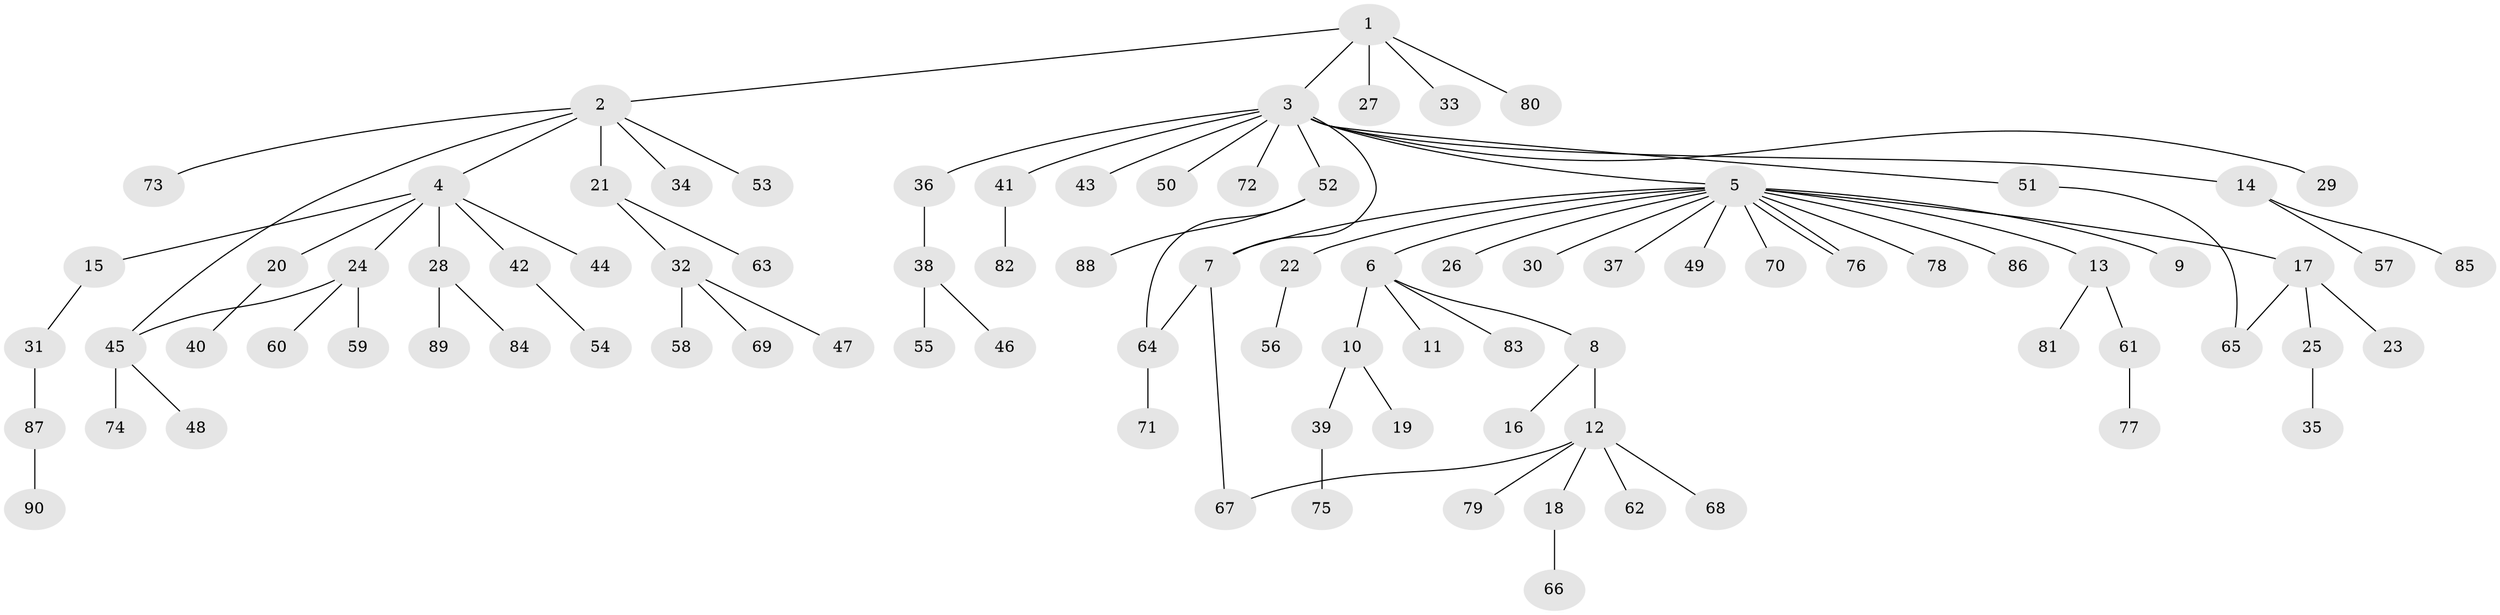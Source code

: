 // coarse degree distribution, {3: 0.08888888888888889, 1: 0.6, 10: 0.022222222222222223, 2: 0.15555555555555556, 5: 0.044444444444444446, 13: 0.022222222222222223, 4: 0.06666666666666667}
// Generated by graph-tools (version 1.1) at 2025/45/03/06/25 01:45:10]
// undirected, 90 vertices, 95 edges
graph export_dot {
graph [start="1"]
  node [color=gray90,style=filled];
  1;
  2;
  3;
  4;
  5;
  6;
  7;
  8;
  9;
  10;
  11;
  12;
  13;
  14;
  15;
  16;
  17;
  18;
  19;
  20;
  21;
  22;
  23;
  24;
  25;
  26;
  27;
  28;
  29;
  30;
  31;
  32;
  33;
  34;
  35;
  36;
  37;
  38;
  39;
  40;
  41;
  42;
  43;
  44;
  45;
  46;
  47;
  48;
  49;
  50;
  51;
  52;
  53;
  54;
  55;
  56;
  57;
  58;
  59;
  60;
  61;
  62;
  63;
  64;
  65;
  66;
  67;
  68;
  69;
  70;
  71;
  72;
  73;
  74;
  75;
  76;
  77;
  78;
  79;
  80;
  81;
  82;
  83;
  84;
  85;
  86;
  87;
  88;
  89;
  90;
  1 -- 2;
  1 -- 3;
  1 -- 27;
  1 -- 33;
  1 -- 80;
  2 -- 4;
  2 -- 21;
  2 -- 34;
  2 -- 45;
  2 -- 53;
  2 -- 73;
  3 -- 5;
  3 -- 7;
  3 -- 14;
  3 -- 29;
  3 -- 36;
  3 -- 41;
  3 -- 43;
  3 -- 50;
  3 -- 51;
  3 -- 52;
  3 -- 72;
  4 -- 15;
  4 -- 20;
  4 -- 24;
  4 -- 28;
  4 -- 42;
  4 -- 44;
  5 -- 6;
  5 -- 7;
  5 -- 9;
  5 -- 13;
  5 -- 17;
  5 -- 22;
  5 -- 26;
  5 -- 30;
  5 -- 37;
  5 -- 49;
  5 -- 70;
  5 -- 76;
  5 -- 76;
  5 -- 78;
  5 -- 86;
  6 -- 8;
  6 -- 10;
  6 -- 11;
  6 -- 83;
  7 -- 64;
  7 -- 67;
  8 -- 12;
  8 -- 16;
  10 -- 19;
  10 -- 39;
  12 -- 18;
  12 -- 62;
  12 -- 67;
  12 -- 68;
  12 -- 79;
  13 -- 61;
  13 -- 81;
  14 -- 57;
  14 -- 85;
  15 -- 31;
  17 -- 23;
  17 -- 25;
  17 -- 65;
  18 -- 66;
  20 -- 40;
  21 -- 32;
  21 -- 63;
  22 -- 56;
  24 -- 45;
  24 -- 59;
  24 -- 60;
  25 -- 35;
  28 -- 84;
  28 -- 89;
  31 -- 87;
  32 -- 47;
  32 -- 58;
  32 -- 69;
  36 -- 38;
  38 -- 46;
  38 -- 55;
  39 -- 75;
  41 -- 82;
  42 -- 54;
  45 -- 48;
  45 -- 74;
  51 -- 65;
  52 -- 64;
  52 -- 88;
  61 -- 77;
  64 -- 71;
  87 -- 90;
}
